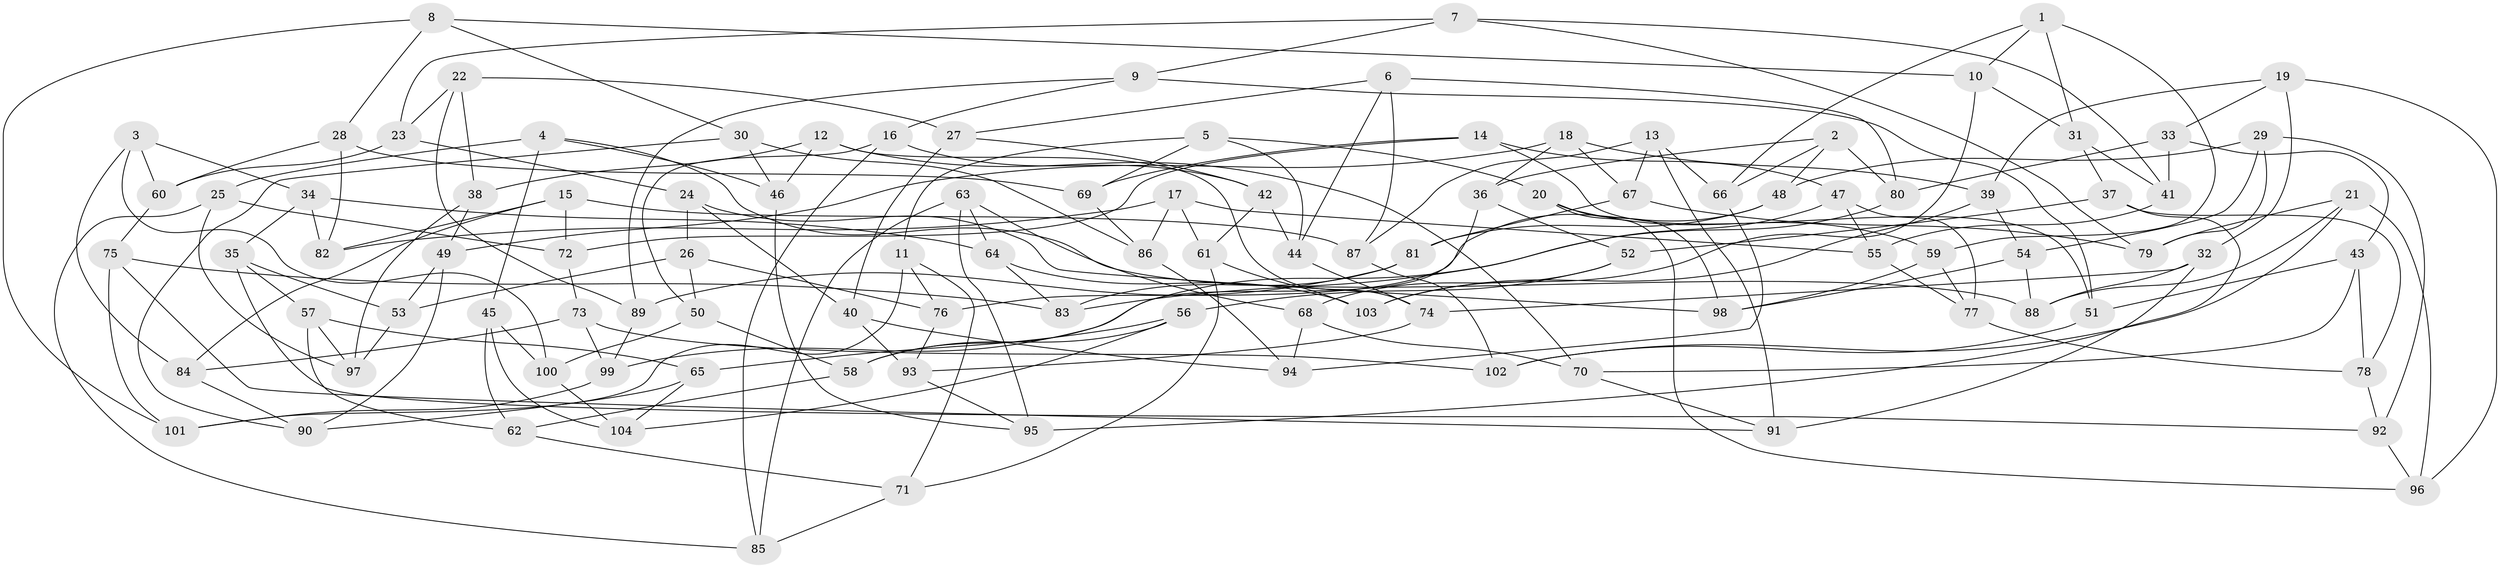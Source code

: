 // coarse degree distribution, {5: 0.04285714285714286, 6: 0.44285714285714284, 4: 0.4714285714285714, 3: 0.04285714285714286}
// Generated by graph-tools (version 1.1) at 2025/24/03/03/25 07:24:27]
// undirected, 104 vertices, 208 edges
graph export_dot {
graph [start="1"]
  node [color=gray90,style=filled];
  1;
  2;
  3;
  4;
  5;
  6;
  7;
  8;
  9;
  10;
  11;
  12;
  13;
  14;
  15;
  16;
  17;
  18;
  19;
  20;
  21;
  22;
  23;
  24;
  25;
  26;
  27;
  28;
  29;
  30;
  31;
  32;
  33;
  34;
  35;
  36;
  37;
  38;
  39;
  40;
  41;
  42;
  43;
  44;
  45;
  46;
  47;
  48;
  49;
  50;
  51;
  52;
  53;
  54;
  55;
  56;
  57;
  58;
  59;
  60;
  61;
  62;
  63;
  64;
  65;
  66;
  67;
  68;
  69;
  70;
  71;
  72;
  73;
  74;
  75;
  76;
  77;
  78;
  79;
  80;
  81;
  82;
  83;
  84;
  85;
  86;
  87;
  88;
  89;
  90;
  91;
  92;
  93;
  94;
  95;
  96;
  97;
  98;
  99;
  100;
  101;
  102;
  103;
  104;
  1 -- 10;
  1 -- 66;
  1 -- 59;
  1 -- 31;
  2 -- 80;
  2 -- 36;
  2 -- 48;
  2 -- 66;
  3 -- 100;
  3 -- 34;
  3 -- 60;
  3 -- 84;
  4 -- 45;
  4 -- 25;
  4 -- 46;
  4 -- 88;
  5 -- 20;
  5 -- 11;
  5 -- 69;
  5 -- 44;
  6 -- 80;
  6 -- 87;
  6 -- 27;
  6 -- 44;
  7 -- 79;
  7 -- 9;
  7 -- 23;
  7 -- 41;
  8 -- 30;
  8 -- 10;
  8 -- 101;
  8 -- 28;
  9 -- 51;
  9 -- 89;
  9 -- 16;
  10 -- 31;
  10 -- 103;
  11 -- 101;
  11 -- 71;
  11 -- 76;
  12 -- 46;
  12 -- 74;
  12 -- 70;
  12 -- 38;
  13 -- 87;
  13 -- 66;
  13 -- 67;
  13 -- 91;
  14 -- 72;
  14 -- 69;
  14 -- 47;
  14 -- 51;
  15 -- 84;
  15 -- 87;
  15 -- 82;
  15 -- 72;
  16 -- 85;
  16 -- 50;
  16 -- 42;
  17 -- 55;
  17 -- 61;
  17 -- 82;
  17 -- 86;
  18 -- 49;
  18 -- 39;
  18 -- 36;
  18 -- 67;
  19 -- 39;
  19 -- 96;
  19 -- 33;
  19 -- 32;
  20 -- 98;
  20 -- 96;
  20 -- 59;
  21 -- 79;
  21 -- 96;
  21 -- 88;
  21 -- 102;
  22 -- 38;
  22 -- 89;
  22 -- 23;
  22 -- 27;
  23 -- 60;
  23 -- 24;
  24 -- 98;
  24 -- 26;
  24 -- 40;
  25 -- 72;
  25 -- 85;
  25 -- 97;
  26 -- 76;
  26 -- 50;
  26 -- 53;
  27 -- 42;
  27 -- 40;
  28 -- 69;
  28 -- 60;
  28 -- 82;
  29 -- 48;
  29 -- 79;
  29 -- 92;
  29 -- 54;
  30 -- 86;
  30 -- 90;
  30 -- 46;
  31 -- 37;
  31 -- 41;
  32 -- 88;
  32 -- 91;
  32 -- 74;
  33 -- 80;
  33 -- 41;
  33 -- 43;
  34 -- 35;
  34 -- 82;
  34 -- 64;
  35 -- 53;
  35 -- 57;
  35 -- 92;
  36 -- 52;
  36 -- 58;
  37 -- 78;
  37 -- 95;
  37 -- 52;
  38 -- 49;
  38 -- 97;
  39 -- 103;
  39 -- 54;
  40 -- 94;
  40 -- 93;
  41 -- 55;
  42 -- 44;
  42 -- 61;
  43 -- 51;
  43 -- 70;
  43 -- 78;
  44 -- 74;
  45 -- 62;
  45 -- 100;
  45 -- 104;
  46 -- 95;
  47 -- 77;
  47 -- 99;
  47 -- 55;
  48 -- 76;
  48 -- 81;
  49 -- 90;
  49 -- 53;
  50 -- 100;
  50 -- 58;
  51 -- 102;
  52 -- 68;
  52 -- 56;
  53 -- 97;
  54 -- 88;
  54 -- 98;
  55 -- 77;
  56 -- 58;
  56 -- 104;
  56 -- 65;
  57 -- 65;
  57 -- 97;
  57 -- 62;
  58 -- 62;
  59 -- 98;
  59 -- 77;
  60 -- 75;
  61 -- 103;
  61 -- 71;
  62 -- 71;
  63 -- 95;
  63 -- 64;
  63 -- 68;
  63 -- 85;
  64 -- 103;
  64 -- 83;
  65 -- 90;
  65 -- 104;
  66 -- 94;
  67 -- 79;
  67 -- 81;
  68 -- 70;
  68 -- 94;
  69 -- 86;
  70 -- 91;
  71 -- 85;
  72 -- 73;
  73 -- 84;
  73 -- 99;
  73 -- 102;
  74 -- 93;
  75 -- 83;
  75 -- 101;
  75 -- 91;
  76 -- 93;
  77 -- 78;
  78 -- 92;
  80 -- 83;
  81 -- 89;
  81 -- 83;
  84 -- 90;
  86 -- 94;
  87 -- 102;
  89 -- 99;
  92 -- 96;
  93 -- 95;
  99 -- 101;
  100 -- 104;
}
